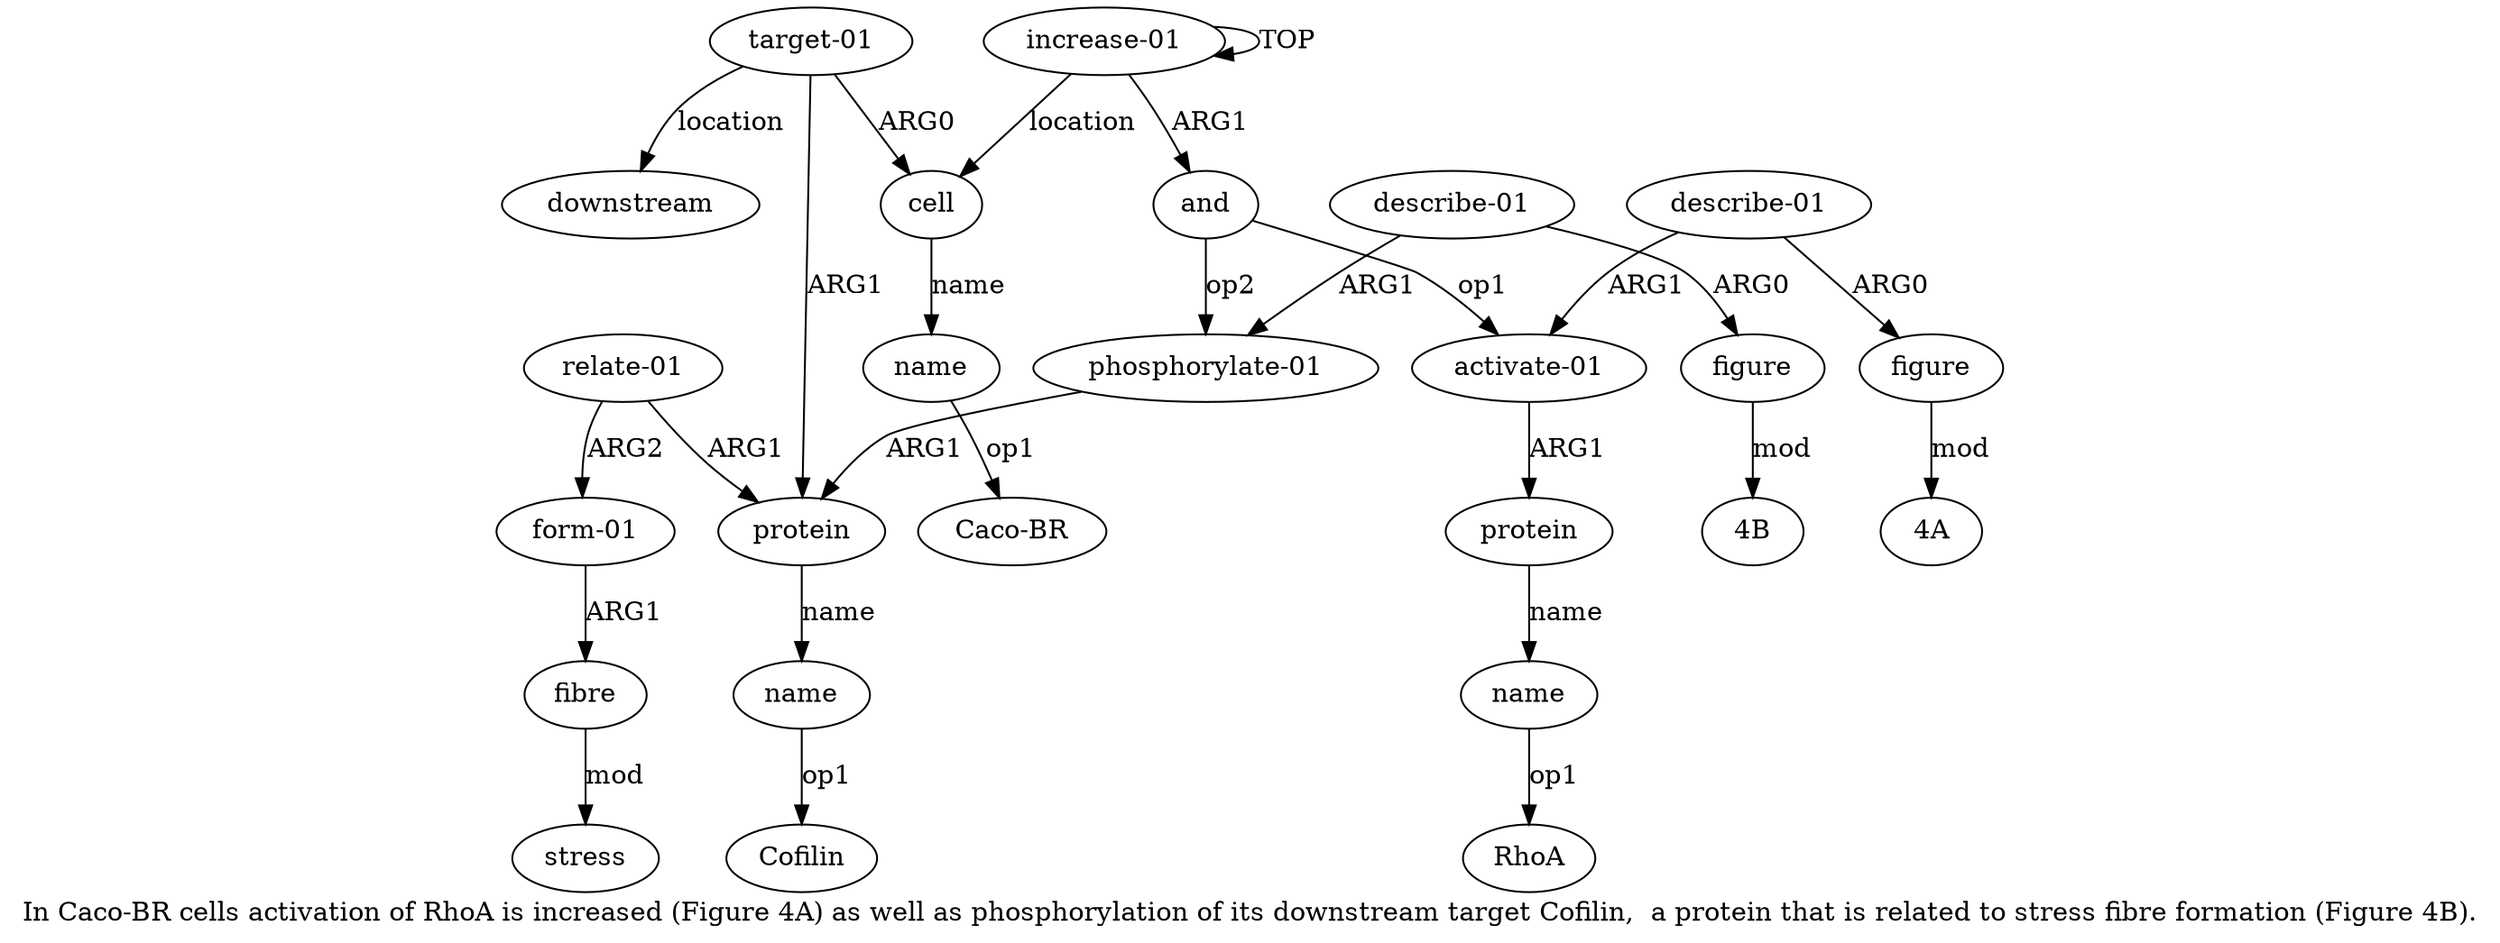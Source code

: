 digraph  {
	graph [label="In Caco-BR cells activation of RhoA is increased (Figure 4A) as well as phosphorylation of its downstream target Cofilin,  a protein \
that is related to stress fibre formation (Figure 4B)."];
	node [label="\N"];
	"a4 RhoA"	 [color=black,
		gold_ind=-1,
		gold_label=RhoA,
		label=RhoA,
		test_ind=-1,
		test_label=RhoA];
	"a12 Caco-BR"	 [color=black,
		gold_ind=-1,
		gold_label="Caco-BR",
		label="Caco-BR",
		test_ind=-1,
		test_label="Caco-BR"];
	"a9 Cofilin"	 [color=black,
		gold_ind=-1,
		gold_label=Cofilin,
		label=Cofilin,
		test_ind=-1,
		test_label=Cofilin];
	a15	 [color=black,
		gold_ind=15,
		gold_label="form-01",
		label="form-01",
		test_ind=15,
		test_label="form-01"];
	a16	 [color=black,
		gold_ind=16,
		gold_label=fibre,
		label=fibre,
		test_ind=16,
		test_label=fibre];
	a15 -> a16 [key=0,
	color=black,
	gold_label=ARG1,
	label=ARG1,
	test_label=ARG1];
a14 [color=black,
	gold_ind=14,
	gold_label="relate-01",
	label="relate-01",
	test_ind=14,
	test_label="relate-01"];
a14 -> a15 [key=0,
color=black,
gold_label=ARG2,
label=ARG2,
test_label=ARG2];
a8 [color=black,
gold_ind=8,
gold_label=protein,
label=protein,
test_ind=8,
test_label=protein];
a14 -> a8 [key=0,
color=black,
gold_label=ARG1,
label=ARG1,
test_label=ARG1];
a17 [color=black,
gold_ind=17,
gold_label=stress,
label=stress,
test_ind=17,
test_label=stress];
a16 -> a17 [key=0,
color=black,
gold_label=mod,
label=mod,
test_label=mod];
a11 [color=black,
gold_ind=11,
gold_label=cell,
label=cell,
test_ind=11,
test_label=cell];
a12 [color=black,
gold_ind=12,
gold_label=name,
label=name,
test_ind=12,
test_label=name];
a11 -> a12 [key=0,
color=black,
gold_label=name,
label=name,
test_label=name];
a10 [color=black,
gold_ind=10,
gold_label="target-01",
label="target-01",
test_ind=10,
test_label="target-01"];
a10 -> a11 [key=0,
color=black,
gold_label=ARG0,
label=ARG0,
test_label=ARG0];
a13 [color=black,
gold_ind=13,
gold_label=downstream,
label=downstream,
test_ind=13,
test_label=downstream];
a10 -> a13 [key=0,
color=black,
gold_label=location,
label=location,
test_label=location];
a10 -> a8 [key=0,
color=black,
gold_label=ARG1,
label=ARG1,
test_label=ARG1];
a12 -> "a12 Caco-BR" [key=0,
color=black,
gold_label=op1,
label=op1,
test_label=op1];
a19 [color=black,
gold_ind=19,
gold_label=figure,
label=figure,
test_ind=19,
test_label=figure];
"a19 4B" [color=black,
gold_ind=-1,
gold_label="4B",
label="4B",
test_ind=-1,
test_label="4B"];
a19 -> "a19 4B" [key=0,
color=black,
gold_label=mod,
label=mod,
test_label=mod];
a18 [color=black,
gold_ind=18,
gold_label="describe-01",
label="describe-01",
test_ind=18,
test_label="describe-01"];
a18 -> a19 [key=0,
color=black,
gold_label=ARG0,
label=ARG0,
test_label=ARG0];
a7 [color=black,
gold_ind=7,
gold_label="phosphorylate-01",
label="phosphorylate-01",
test_ind=7,
test_label="phosphorylate-01"];
a18 -> a7 [key=0,
color=black,
gold_label=ARG1,
label=ARG1,
test_label=ARG1];
a1 [color=black,
gold_ind=1,
gold_label=and,
label=and,
test_ind=1,
test_label=and];
a2 [color=black,
gold_ind=2,
gold_label="activate-01",
label="activate-01",
test_ind=2,
test_label="activate-01"];
a1 -> a2 [key=0,
color=black,
gold_label=op1,
label=op1,
test_label=op1];
a1 -> a7 [key=0,
color=black,
gold_label=op2,
label=op2,
test_label=op2];
a0 [color=black,
gold_ind=0,
gold_label="increase-01",
label="increase-01",
test_ind=0,
test_label="increase-01"];
a0 -> a11 [key=0,
color=black,
gold_label=location,
label=location,
test_label=location];
a0 -> a1 [key=0,
color=black,
gold_label=ARG1,
label=ARG1,
test_label=ARG1];
a0 -> a0 [key=0,
color=black,
gold_label=TOP,
label=TOP,
test_label=TOP];
a3 [color=black,
gold_ind=3,
gold_label=protein,
label=protein,
test_ind=3,
test_label=protein];
a4 [color=black,
gold_ind=4,
gold_label=name,
label=name,
test_ind=4,
test_label=name];
a3 -> a4 [key=0,
color=black,
gold_label=name,
label=name,
test_label=name];
a2 -> a3 [key=0,
color=black,
gold_label=ARG1,
label=ARG1,
test_label=ARG1];
a5 [color=black,
gold_ind=5,
gold_label="describe-01",
label="describe-01",
test_ind=5,
test_label="describe-01"];
a5 -> a2 [key=0,
color=black,
gold_label=ARG1,
label=ARG1,
test_label=ARG1];
a6 [color=black,
gold_ind=6,
gold_label=figure,
label=figure,
test_ind=6,
test_label=figure];
a5 -> a6 [key=0,
color=black,
gold_label=ARG0,
label=ARG0,
test_label=ARG0];
a4 -> "a4 RhoA" [key=0,
color=black,
gold_label=op1,
label=op1,
test_label=op1];
a7 -> a8 [key=0,
color=black,
gold_label=ARG1,
label=ARG1,
test_label=ARG1];
"a6 4A" [color=black,
gold_ind=-1,
gold_label="4A",
label="4A",
test_ind=-1,
test_label="4A"];
a6 -> "a6 4A" [key=0,
color=black,
gold_label=mod,
label=mod,
test_label=mod];
a9 [color=black,
gold_ind=9,
gold_label=name,
label=name,
test_ind=9,
test_label=name];
a9 -> "a9 Cofilin" [key=0,
color=black,
gold_label=op1,
label=op1,
test_label=op1];
a8 -> a9 [key=0,
color=black,
gold_label=name,
label=name,
test_label=name];
}
